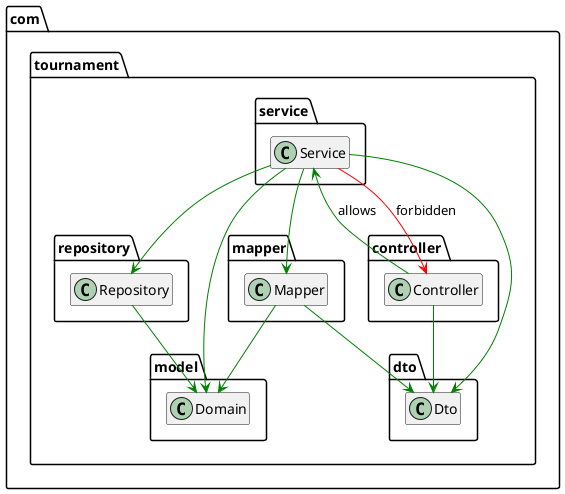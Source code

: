 @startuml
'https://plantuml.com/class-diagram
hide empty members

package "com.tournament.controller" {
    class Controller
}

package "com.tournament.service" {
    class Service
}

package "com.tournament.model" {
    class Domain
}

package "com.tournament.repository" {
    class Repository
}

package "com.tournament.dto" {
    class Dto
}
package "com.tournament.mapper" {
    class Mapper
}



Controller -[#green]-> Service :allows
Service -[#green]-> Domain
Service -[#green]-> Repository
Repository -[#green]-> Domain

Service -[#green]-> Dto
Controller -[#green]-> Dto
Service -[#green]-> Mapper
Mapper -[#green]-> Dto
Mapper -[#green]-> Domain

Service -[#red]-> Controller : forbidden



@enduml